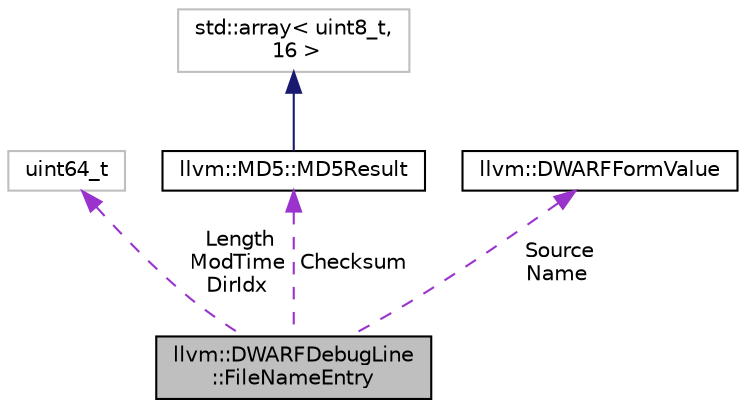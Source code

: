 digraph "llvm::DWARFDebugLine::FileNameEntry"
{
 // LATEX_PDF_SIZE
  bgcolor="transparent";
  edge [fontname="Helvetica",fontsize="10",labelfontname="Helvetica",labelfontsize="10"];
  node [fontname="Helvetica",fontsize="10",shape=record];
  Node1 [label="llvm::DWARFDebugLine\l::FileNameEntry",height=0.2,width=0.4,color="black", fillcolor="grey75", style="filled", fontcolor="black",tooltip=" "];
  Node2 -> Node1 [dir="back",color="darkorchid3",fontsize="10",style="dashed",label=" Length\nModTime\nDirIdx" ,fontname="Helvetica"];
  Node2 [label="uint64_t",height=0.2,width=0.4,color="grey75",tooltip=" "];
  Node3 -> Node1 [dir="back",color="darkorchid3",fontsize="10",style="dashed",label=" Checksum" ,fontname="Helvetica"];
  Node3 [label="llvm::MD5::MD5Result",height=0.2,width=0.4,color="black",URL="$structllvm_1_1MD5_1_1MD5Result.html",tooltip=" "];
  Node4 -> Node3 [dir="back",color="midnightblue",fontsize="10",style="solid",fontname="Helvetica"];
  Node4 [label="std::array\< uint8_t,\l 16 \>",height=0.2,width=0.4,color="grey75",tooltip=" "];
  Node5 -> Node1 [dir="back",color="darkorchid3",fontsize="10",style="dashed",label=" Source\nName" ,fontname="Helvetica"];
  Node5 [label="llvm::DWARFFormValue",height=0.2,width=0.4,color="black",URL="$classllvm_1_1DWARFFormValue.html",tooltip=" "];
}
